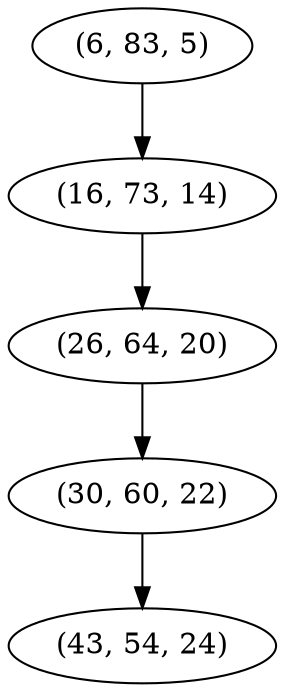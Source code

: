 digraph tree {
    "(6, 83, 5)";
    "(16, 73, 14)";
    "(26, 64, 20)";
    "(30, 60, 22)";
    "(43, 54, 24)";
    "(6, 83, 5)" -> "(16, 73, 14)";
    "(16, 73, 14)" -> "(26, 64, 20)";
    "(26, 64, 20)" -> "(30, 60, 22)";
    "(30, 60, 22)" -> "(43, 54, 24)";
}
